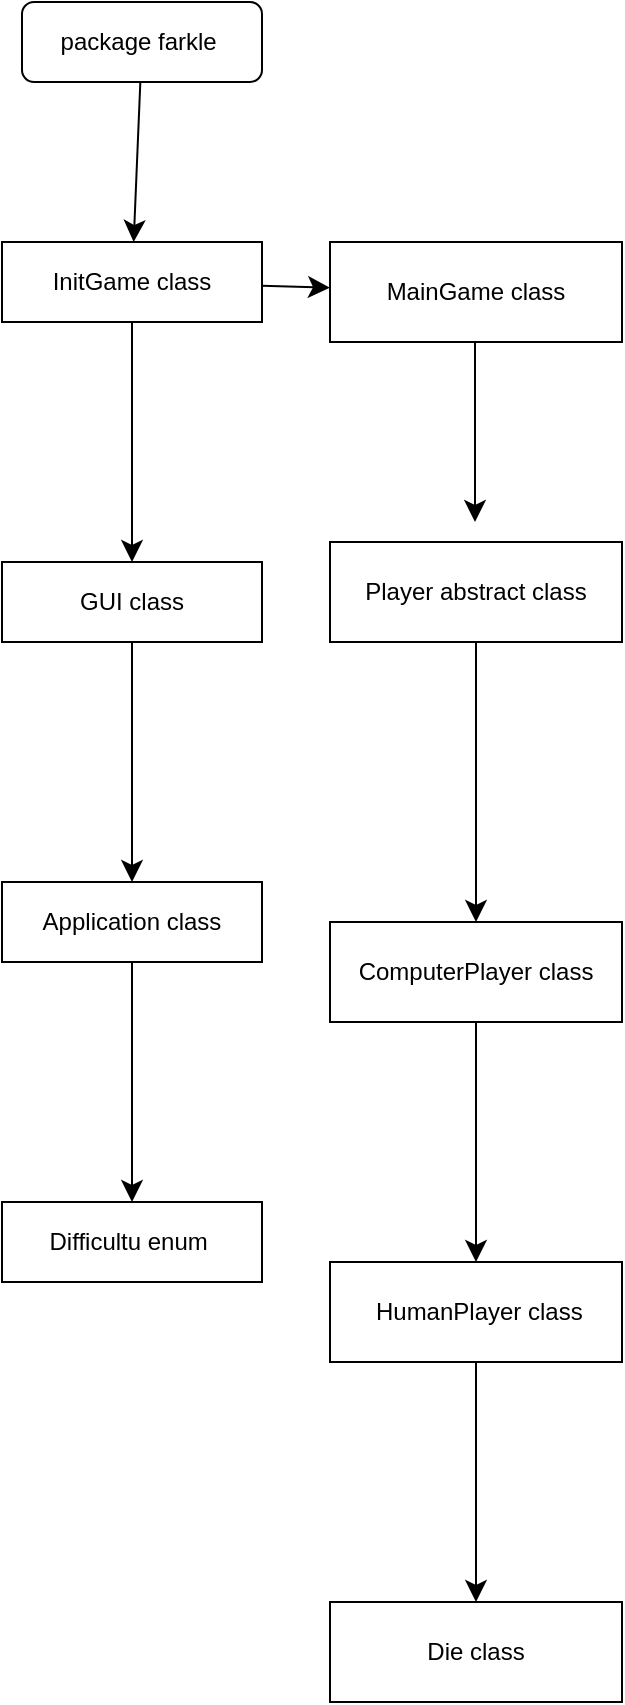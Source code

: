 <mxfile version="24.3.1" type="github">
  <diagram id="C5RBs43oDa-KdzZeNtuy" name="Page-1">
    <mxGraphModel dx="745" dy="585" grid="1" gridSize="10" guides="1" tooltips="1" connect="1" arrows="1" fold="1" page="1" pageScale="1" pageWidth="827" pageHeight="1169" math="0" shadow="0">
      <root>
        <mxCell id="WIyWlLk6GJQsqaUBKTNV-0" />
        <mxCell id="WIyWlLk6GJQsqaUBKTNV-1" parent="WIyWlLk6GJQsqaUBKTNV-0" />
        <mxCell id="6_tlmnjKF33tlDqkVsmF-9" value="" style="edgeStyle=none;curved=1;rounded=0;orthogonalLoop=1;jettySize=auto;html=1;fontSize=12;startSize=8;endSize=8;" edge="1" parent="WIyWlLk6GJQsqaUBKTNV-1" source="WIyWlLk6GJQsqaUBKTNV-3" target="6_tlmnjKF33tlDqkVsmF-3">
          <mxGeometry relative="1" as="geometry" />
        </mxCell>
        <mxCell id="WIyWlLk6GJQsqaUBKTNV-3" value="package farkle&amp;nbsp;" style="rounded=1;whiteSpace=wrap;html=1;fontSize=12;glass=0;strokeWidth=1;shadow=0;" parent="WIyWlLk6GJQsqaUBKTNV-1" vertex="1">
          <mxGeometry x="140" y="70" width="120" height="40" as="geometry" />
        </mxCell>
        <mxCell id="6_tlmnjKF33tlDqkVsmF-7" value="" style="edgeStyle=none;curved=1;rounded=0;orthogonalLoop=1;jettySize=auto;html=1;fontSize=12;startSize=8;endSize=8;" edge="1" parent="WIyWlLk6GJQsqaUBKTNV-1" source="6_tlmnjKF33tlDqkVsmF-3" target="6_tlmnjKF33tlDqkVsmF-6">
          <mxGeometry relative="1" as="geometry" />
        </mxCell>
        <mxCell id="6_tlmnjKF33tlDqkVsmF-19" value="" style="edgeStyle=none;curved=1;rounded=0;orthogonalLoop=1;jettySize=auto;html=1;fontSize=12;startSize=8;endSize=8;" edge="1" parent="WIyWlLk6GJQsqaUBKTNV-1" source="6_tlmnjKF33tlDqkVsmF-3" target="6_tlmnjKF33tlDqkVsmF-18">
          <mxGeometry relative="1" as="geometry" />
        </mxCell>
        <mxCell id="6_tlmnjKF33tlDqkVsmF-3" value="InitGame class" style="rounded=0;whiteSpace=wrap;html=1;" vertex="1" parent="WIyWlLk6GJQsqaUBKTNV-1">
          <mxGeometry x="130" y="190" width="130" height="40" as="geometry" />
        </mxCell>
        <mxCell id="6_tlmnjKF33tlDqkVsmF-11" value="" style="edgeStyle=none;curved=1;rounded=0;orthogonalLoop=1;jettySize=auto;html=1;fontSize=12;startSize=8;endSize=8;" edge="1" parent="WIyWlLk6GJQsqaUBKTNV-1">
          <mxGeometry relative="1" as="geometry">
            <mxPoint x="366.5" y="210" as="sourcePoint" />
            <mxPoint x="366.5" y="330" as="targetPoint" />
          </mxGeometry>
        </mxCell>
        <mxCell id="6_tlmnjKF33tlDqkVsmF-6" value="MainGame class" style="rounded=0;whiteSpace=wrap;html=1;" vertex="1" parent="WIyWlLk6GJQsqaUBKTNV-1">
          <mxGeometry x="294" y="190" width="146" height="50" as="geometry" />
        </mxCell>
        <mxCell id="6_tlmnjKF33tlDqkVsmF-13" value="" style="edgeStyle=none;curved=1;rounded=0;orthogonalLoop=1;jettySize=auto;html=1;fontSize=12;startSize=8;endSize=8;" edge="1" parent="WIyWlLk6GJQsqaUBKTNV-1" source="6_tlmnjKF33tlDqkVsmF-10" target="6_tlmnjKF33tlDqkVsmF-12">
          <mxGeometry relative="1" as="geometry" />
        </mxCell>
        <mxCell id="6_tlmnjKF33tlDqkVsmF-10" value="Player abstract class" style="rounded=0;whiteSpace=wrap;html=1;" vertex="1" parent="WIyWlLk6GJQsqaUBKTNV-1">
          <mxGeometry x="294" y="340" width="146" height="50" as="geometry" />
        </mxCell>
        <mxCell id="6_tlmnjKF33tlDqkVsmF-15" value="" style="edgeStyle=none;curved=1;rounded=0;orthogonalLoop=1;jettySize=auto;html=1;fontSize=12;startSize=8;endSize=8;" edge="1" parent="WIyWlLk6GJQsqaUBKTNV-1" source="6_tlmnjKF33tlDqkVsmF-12" target="6_tlmnjKF33tlDqkVsmF-14">
          <mxGeometry relative="1" as="geometry" />
        </mxCell>
        <mxCell id="6_tlmnjKF33tlDqkVsmF-12" value="ComputerPlayer class" style="rounded=0;whiteSpace=wrap;html=1;" vertex="1" parent="WIyWlLk6GJQsqaUBKTNV-1">
          <mxGeometry x="294" y="530" width="146" height="50" as="geometry" />
        </mxCell>
        <mxCell id="6_tlmnjKF33tlDqkVsmF-17" value="" style="edgeStyle=none;curved=1;rounded=0;orthogonalLoop=1;jettySize=auto;html=1;fontSize=12;startSize=8;endSize=8;" edge="1" parent="WIyWlLk6GJQsqaUBKTNV-1" source="6_tlmnjKF33tlDqkVsmF-14" target="6_tlmnjKF33tlDqkVsmF-16">
          <mxGeometry relative="1" as="geometry" />
        </mxCell>
        <mxCell id="6_tlmnjKF33tlDqkVsmF-14" value="&amp;nbsp;HumanPlayer class" style="rounded=0;whiteSpace=wrap;html=1;" vertex="1" parent="WIyWlLk6GJQsqaUBKTNV-1">
          <mxGeometry x="294" y="700" width="146" height="50" as="geometry" />
        </mxCell>
        <mxCell id="6_tlmnjKF33tlDqkVsmF-16" value="Die class" style="rounded=0;whiteSpace=wrap;html=1;" vertex="1" parent="WIyWlLk6GJQsqaUBKTNV-1">
          <mxGeometry x="294" y="870" width="146" height="50" as="geometry" />
        </mxCell>
        <mxCell id="6_tlmnjKF33tlDqkVsmF-21" value="" style="edgeStyle=none;curved=1;rounded=0;orthogonalLoop=1;jettySize=auto;html=1;fontSize=12;startSize=8;endSize=8;" edge="1" parent="WIyWlLk6GJQsqaUBKTNV-1" source="6_tlmnjKF33tlDqkVsmF-18" target="6_tlmnjKF33tlDqkVsmF-20">
          <mxGeometry relative="1" as="geometry" />
        </mxCell>
        <mxCell id="6_tlmnjKF33tlDqkVsmF-18" value="GUI class" style="rounded=0;whiteSpace=wrap;html=1;" vertex="1" parent="WIyWlLk6GJQsqaUBKTNV-1">
          <mxGeometry x="130" y="350" width="130" height="40" as="geometry" />
        </mxCell>
        <mxCell id="6_tlmnjKF33tlDqkVsmF-23" value="" style="edgeStyle=none;curved=1;rounded=0;orthogonalLoop=1;jettySize=auto;html=1;fontSize=12;startSize=8;endSize=8;" edge="1" parent="WIyWlLk6GJQsqaUBKTNV-1" source="6_tlmnjKF33tlDqkVsmF-20" target="6_tlmnjKF33tlDqkVsmF-22">
          <mxGeometry relative="1" as="geometry" />
        </mxCell>
        <mxCell id="6_tlmnjKF33tlDqkVsmF-20" value="Application class" style="rounded=0;whiteSpace=wrap;html=1;" vertex="1" parent="WIyWlLk6GJQsqaUBKTNV-1">
          <mxGeometry x="130" y="510" width="130" height="40" as="geometry" />
        </mxCell>
        <mxCell id="6_tlmnjKF33tlDqkVsmF-22" value="Difficultu enum&amp;nbsp;" style="rounded=0;whiteSpace=wrap;html=1;" vertex="1" parent="WIyWlLk6GJQsqaUBKTNV-1">
          <mxGeometry x="130" y="670" width="130" height="40" as="geometry" />
        </mxCell>
      </root>
    </mxGraphModel>
  </diagram>
</mxfile>
